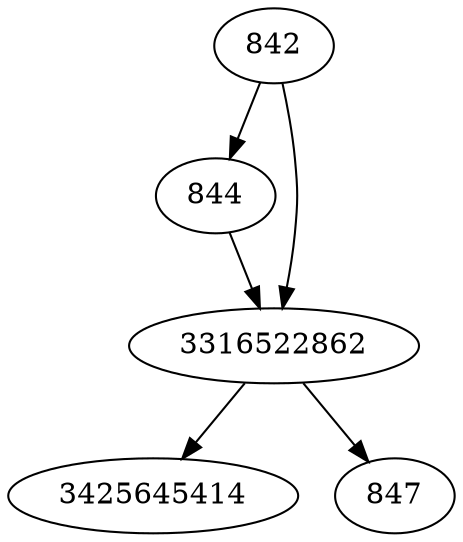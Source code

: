 strict digraph  {
3425645414;
842;
844;
3316522862;
847;
842 -> 3316522862;
842 -> 844;
844 -> 3316522862;
3316522862 -> 3425645414;
3316522862 -> 847;
}
